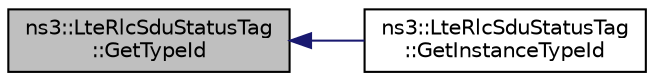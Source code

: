 digraph "ns3::LteRlcSduStatusTag::GetTypeId"
{
  edge [fontname="Helvetica",fontsize="10",labelfontname="Helvetica",labelfontsize="10"];
  node [fontname="Helvetica",fontsize="10",shape=record];
  rankdir="LR";
  Node1 [label="ns3::LteRlcSduStatusTag\l::GetTypeId",height=0.2,width=0.4,color="black", fillcolor="grey75", style="filled", fontcolor="black"];
  Node1 -> Node2 [dir="back",color="midnightblue",fontsize="10",style="solid"];
  Node2 [label="ns3::LteRlcSduStatusTag\l::GetInstanceTypeId",height=0.2,width=0.4,color="black", fillcolor="white", style="filled",URL="$dd/d4a/classns3_1_1LteRlcSduStatusTag.html#a8910bef6ee772313f249c1e57d86ac68"];
}
